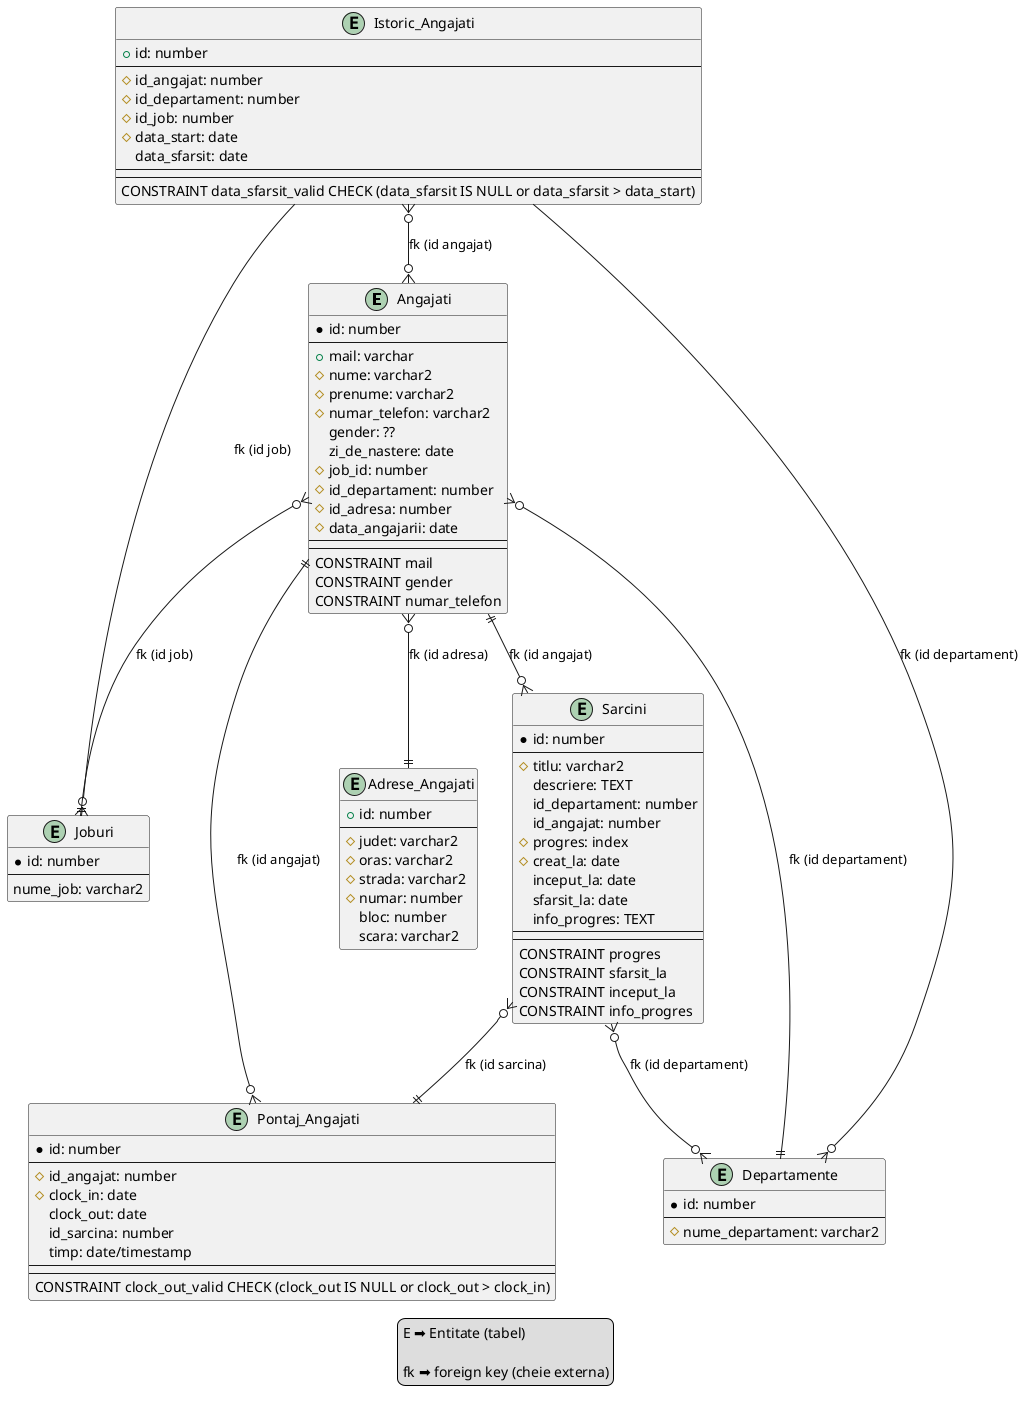 @startuml service_auto

entity Angajati
{
  *id: number
  --
  +mail: varchar
  #nume: varchar2
  #prenume: varchar2
  #numar_telefon: varchar2
  gender: ??
  zi_de_nastere: date
  #job_id: number
  #id_departament: number
  #id_adresa: number
  #data_angajarii: date
  --
  --
  CONSTRAINT mail
  CONSTRAINT gender
  CONSTRAINT numar_telefon
}

entity Joburi
{
  *id: number
  --
  nume_job: varchar2
}

entity Departamente
{
  *id: number
  --
  #nume_departament: varchar2
}

entity Sarcini
{
  *id: number
  --
  #titlu: varchar2
  descriere: TEXT
  id_departament: number
  id_angajat: number
  #progres: index
  #creat_la: date
  inceput_la: date
  sfarsit_la: date
  info_progres: TEXT
  --
  --
  CONSTRAINT progres
  CONSTRAINT sfarsit_la
  CONSTRAINT inceput_la
  CONSTRAINT info_progres
}

entity Pontaj_Angajati
{
  *id: number
  --
  #id_angajat: number
  #clock_in: date
  clock_out: date
  id_sarcina: number
  timp: date/timestamp
  --
  --
  CONSTRAINT clock_out_valid CHECK (clock_out IS NULL or clock_out > clock_in)
}

entity Adrese_Angajati
{
  +id: number
  --
  #judet: varchar2
  #oras: varchar2
  #strada: varchar2
  #numar: number
  bloc: number
  scara: varchar2
}

entity Istoric_Angajati
{
  +id: number
  --
  #id_angajat: number
  #id_departament: number
  #id_job: number
  #data_start: date
  data_sfarsit: date
  --
  --
  CONSTRAINT data_sfarsit_valid CHECK (data_sfarsit IS NULL or data_sfarsit > data_start)
}

Angajati }o--|| Joburi: "fk (id job)"
Angajati }o--|| Adrese_Angajati: "fk (id adresa)"
Angajati }o--|| Departamente: "fk (id departament)"
Angajati ||--o{ Pontaj_Angajati: "fk (id angajat)"
Angajati ||--o{ Sarcini: "fk (id angajat)"
Sarcini  }o--o{ Departamente: "fk (id departament)"
Sarcini  }o--|| Pontaj_Angajati: "fk (id sarcina)"
Istoric_Angajati --o{ Joburi: "fk (id job)"
Istoric_Angajati --o{ Departamente: "fk (id departament)"
Istoric_Angajati }o--o{ Angajati: "fk (id angajat)"

legend
  E ➡️ Entitate (tabel)

  fk ➡️ foreign key (cheie externa)
endlegend

@enduml
